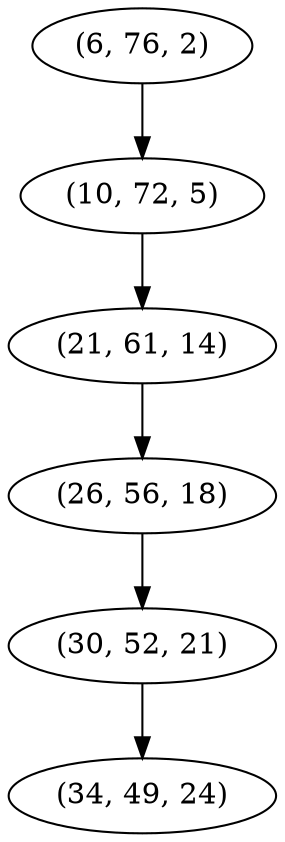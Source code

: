 digraph tree {
    "(6, 76, 2)";
    "(10, 72, 5)";
    "(21, 61, 14)";
    "(26, 56, 18)";
    "(30, 52, 21)";
    "(34, 49, 24)";
    "(6, 76, 2)" -> "(10, 72, 5)";
    "(10, 72, 5)" -> "(21, 61, 14)";
    "(21, 61, 14)" -> "(26, 56, 18)";
    "(26, 56, 18)" -> "(30, 52, 21)";
    "(30, 52, 21)" -> "(34, 49, 24)";
}
